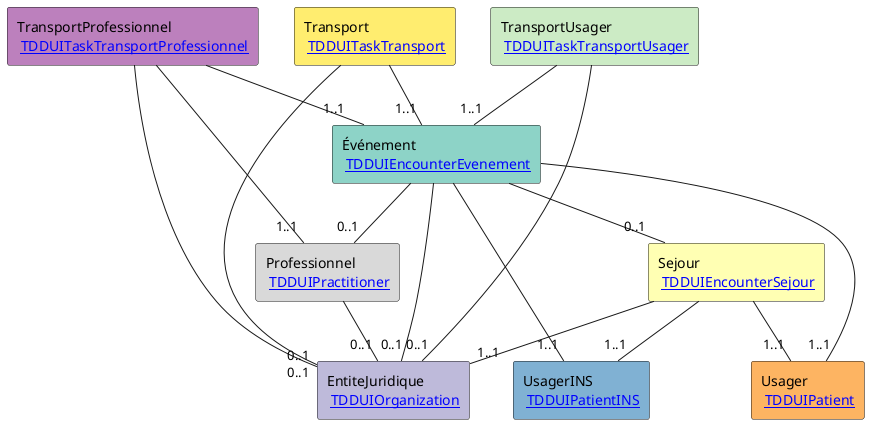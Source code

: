 @startuml

rectangle "Événement \n [[StructureDefinition-tddui-encounter-evenement.html TDDUIEncounterEvenement]]" as Événement #8dd3c7 

rectangle "Sejour \n [[StructureDefinition-tddui-encounter-sejour.html TDDUIEncounterSejour]]" as Sejour #ffffb3 

rectangle "EntiteJuridique \n [[StructureDefinition-tddui-organization.html TDDUIOrganization]]" as EntiteJuridique #bebada 

rectangle "UsagerINS \n [[StructureDefinition-tddui-patient-ins.html TDDUIPatientINS]]" as UsagerINS #80b1d3 

rectangle "Usager \n [[StructureDefinition-tddui-patient.html TDDUIPatient]]" as Usager #fdb462 

rectangle "Professionnel \n [[StructureDefinition-tddui-practitioner-role.html TDDUIPractitionerRole]]" as Professionnel #b3de69 

rectangle "Professionnel \n [[StructureDefinition-tddui-practitioner.html TDDUIPractitioner]]" as Professionnel #d9d9d9 

rectangle "TransportProfessionnel \n [[StructureDefinition-tddui-task-transport-professionnel.html TDDUITaskTransportProfessionnel]]" as TransportProfessionnel #bc80bd 

rectangle "Transport \n [[StructureDefinition-tddui-task-transport-professionnel.html TDDUITaskTransportProfessionnel]]" as Transport #bc80bd 

rectangle "TransportUsager \n [[StructureDefinition-tddui-task-transport-usager.html TDDUITaskTransportUsager]]" as TransportUsager #ccebc5 

rectangle "Transport \n [[StructureDefinition-tddui-task-transport-usager.html TDDUITaskTransportUsager]]" as Transport #ccebc5 

rectangle "Transport \n [[StructureDefinition-tddui-task-transport.html TDDUITaskTransport]]" as Transport #ffed6f 

Événement -- "1..1" Usager
Événement -- "1..1" UsagerINS
Événement -- "0..1" Professionnel
Événement -- "0..1" EntiteJuridique
Événement -- "0..1" Sejour
Sejour -- "1..1" Usager
Sejour -- "1..1" UsagerINS
Sejour -- "1..1" EntiteJuridique
Professionnel -- "0..1" EntiteJuridique
TransportProfessionnel -- "1..1" Événement
TransportProfessionnel -- "0..1" EntiteJuridique
TransportProfessionnel -- "1..1" Professionnel
Transport -- "1..1" Événement
Transport -- "0..1" EntiteJuridique
TransportUsager -- "1..1" Événement
TransportUsager -- "0..1" EntiteJuridique

@enduml